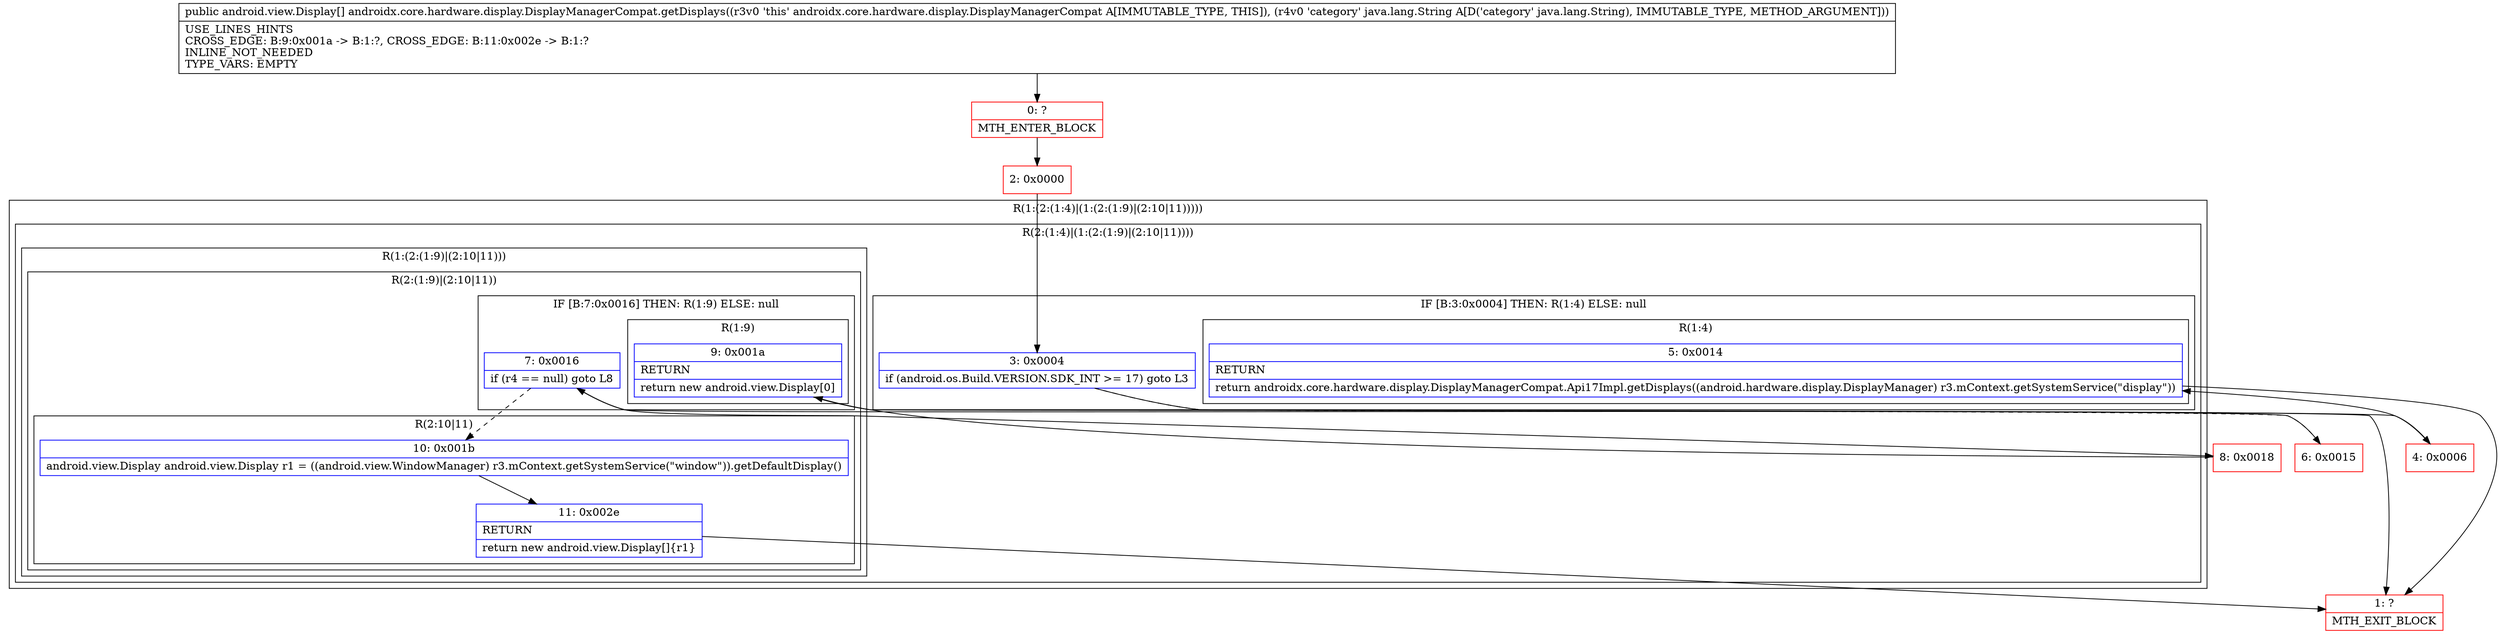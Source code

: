 digraph "CFG forandroidx.core.hardware.display.DisplayManagerCompat.getDisplays(Ljava\/lang\/String;)[Landroid\/view\/Display;" {
subgraph cluster_Region_573278720 {
label = "R(1:(2:(1:4)|(1:(2:(1:9)|(2:10|11)))))";
node [shape=record,color=blue];
subgraph cluster_Region_426233897 {
label = "R(2:(1:4)|(1:(2:(1:9)|(2:10|11))))";
node [shape=record,color=blue];
subgraph cluster_IfRegion_314432093 {
label = "IF [B:3:0x0004] THEN: R(1:4) ELSE: null";
node [shape=record,color=blue];
Node_3 [shape=record,label="{3\:\ 0x0004|if (android.os.Build.VERSION.SDK_INT \>= 17) goto L3\l}"];
subgraph cluster_Region_9019617 {
label = "R(1:4)";
node [shape=record,color=blue];
Node_5 [shape=record,label="{5\:\ 0x0014|RETURN\l|return androidx.core.hardware.display.DisplayManagerCompat.Api17Impl.getDisplays((android.hardware.display.DisplayManager) r3.mContext.getSystemService(\"display\"))\l}"];
}
}
subgraph cluster_Region_2114732410 {
label = "R(1:(2:(1:9)|(2:10|11)))";
node [shape=record,color=blue];
subgraph cluster_Region_1498230794 {
label = "R(2:(1:9)|(2:10|11))";
node [shape=record,color=blue];
subgraph cluster_IfRegion_635336268 {
label = "IF [B:7:0x0016] THEN: R(1:9) ELSE: null";
node [shape=record,color=blue];
Node_7 [shape=record,label="{7\:\ 0x0016|if (r4 == null) goto L8\l}"];
subgraph cluster_Region_1755141310 {
label = "R(1:9)";
node [shape=record,color=blue];
Node_9 [shape=record,label="{9\:\ 0x001a|RETURN\l|return new android.view.Display[0]\l}"];
}
}
subgraph cluster_Region_350046077 {
label = "R(2:10|11)";
node [shape=record,color=blue];
Node_10 [shape=record,label="{10\:\ 0x001b|android.view.Display android.view.Display r1 = ((android.view.WindowManager) r3.mContext.getSystemService(\"window\")).getDefaultDisplay()\l}"];
Node_11 [shape=record,label="{11\:\ 0x002e|RETURN\l|return new android.view.Display[]\{r1\}\l}"];
}
}
}
}
}
Node_0 [shape=record,color=red,label="{0\:\ ?|MTH_ENTER_BLOCK\l}"];
Node_2 [shape=record,color=red,label="{2\:\ 0x0000}"];
Node_4 [shape=record,color=red,label="{4\:\ 0x0006}"];
Node_1 [shape=record,color=red,label="{1\:\ ?|MTH_EXIT_BLOCK\l}"];
Node_6 [shape=record,color=red,label="{6\:\ 0x0015}"];
Node_8 [shape=record,color=red,label="{8\:\ 0x0018}"];
MethodNode[shape=record,label="{public android.view.Display[] androidx.core.hardware.display.DisplayManagerCompat.getDisplays((r3v0 'this' androidx.core.hardware.display.DisplayManagerCompat A[IMMUTABLE_TYPE, THIS]), (r4v0 'category' java.lang.String A[D('category' java.lang.String), IMMUTABLE_TYPE, METHOD_ARGUMENT]))  | USE_LINES_HINTS\lCROSS_EDGE: B:9:0x001a \-\> B:1:?, CROSS_EDGE: B:11:0x002e \-\> B:1:?\lINLINE_NOT_NEEDED\lTYPE_VARS: EMPTY\l}"];
MethodNode -> Node_0;Node_3 -> Node_4;
Node_3 -> Node_6[style=dashed];
Node_5 -> Node_1;
Node_7 -> Node_8;
Node_7 -> Node_10[style=dashed];
Node_9 -> Node_1;
Node_10 -> Node_11;
Node_11 -> Node_1;
Node_0 -> Node_2;
Node_2 -> Node_3;
Node_4 -> Node_5;
Node_6 -> Node_7;
Node_8 -> Node_9;
}

